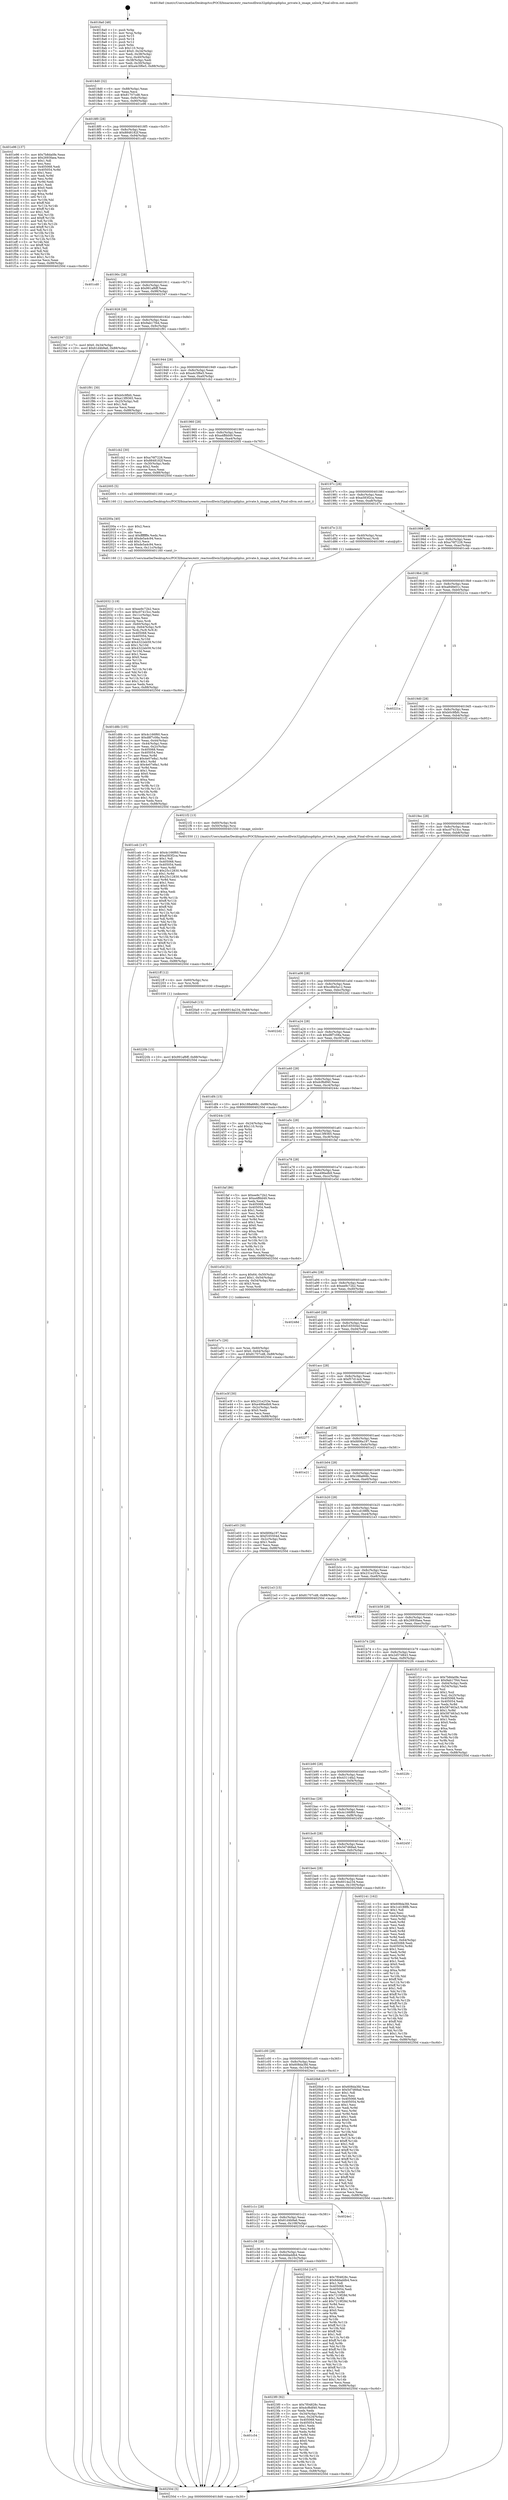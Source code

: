 digraph "0x4018a0" {
  label = "0x4018a0 (/mnt/c/Users/mathe/Desktop/tcc/POCII/binaries/extr_reactosdllwin32gdiplusgdiplus_private.h_image_unlock_Final-ollvm.out::main(0))"
  labelloc = "t"
  node[shape=record]

  Entry [label="",width=0.3,height=0.3,shape=circle,fillcolor=black,style=filled]
  "0x4018d0" [label="{
     0x4018d0 [32]\l
     | [instrs]\l
     &nbsp;&nbsp;0x4018d0 \<+6\>: mov -0x88(%rbp),%eax\l
     &nbsp;&nbsp;0x4018d6 \<+2\>: mov %eax,%ecx\l
     &nbsp;&nbsp;0x4018d8 \<+6\>: sub $0x81707cd8,%ecx\l
     &nbsp;&nbsp;0x4018de \<+6\>: mov %eax,-0x8c(%rbp)\l
     &nbsp;&nbsp;0x4018e4 \<+6\>: mov %ecx,-0x90(%rbp)\l
     &nbsp;&nbsp;0x4018ea \<+6\>: je 0000000000401e96 \<main+0x5f6\>\l
  }"]
  "0x401e96" [label="{
     0x401e96 [137]\l
     | [instrs]\l
     &nbsp;&nbsp;0x401e96 \<+5\>: mov $0x7b8da0fe,%eax\l
     &nbsp;&nbsp;0x401e9b \<+5\>: mov $0x2693faea,%ecx\l
     &nbsp;&nbsp;0x401ea0 \<+2\>: mov $0x1,%dl\l
     &nbsp;&nbsp;0x401ea2 \<+2\>: xor %esi,%esi\l
     &nbsp;&nbsp;0x401ea4 \<+7\>: mov 0x405068,%edi\l
     &nbsp;&nbsp;0x401eab \<+8\>: mov 0x405054,%r8d\l
     &nbsp;&nbsp;0x401eb3 \<+3\>: sub $0x1,%esi\l
     &nbsp;&nbsp;0x401eb6 \<+3\>: mov %edi,%r9d\l
     &nbsp;&nbsp;0x401eb9 \<+3\>: add %esi,%r9d\l
     &nbsp;&nbsp;0x401ebc \<+4\>: imul %r9d,%edi\l
     &nbsp;&nbsp;0x401ec0 \<+3\>: and $0x1,%edi\l
     &nbsp;&nbsp;0x401ec3 \<+3\>: cmp $0x0,%edi\l
     &nbsp;&nbsp;0x401ec6 \<+4\>: sete %r10b\l
     &nbsp;&nbsp;0x401eca \<+4\>: cmp $0xa,%r8d\l
     &nbsp;&nbsp;0x401ece \<+4\>: setl %r11b\l
     &nbsp;&nbsp;0x401ed2 \<+3\>: mov %r10b,%bl\l
     &nbsp;&nbsp;0x401ed5 \<+3\>: xor $0xff,%bl\l
     &nbsp;&nbsp;0x401ed8 \<+3\>: mov %r11b,%r14b\l
     &nbsp;&nbsp;0x401edb \<+4\>: xor $0xff,%r14b\l
     &nbsp;&nbsp;0x401edf \<+3\>: xor $0x1,%dl\l
     &nbsp;&nbsp;0x401ee2 \<+3\>: mov %bl,%r15b\l
     &nbsp;&nbsp;0x401ee5 \<+4\>: and $0xff,%r15b\l
     &nbsp;&nbsp;0x401ee9 \<+3\>: and %dl,%r10b\l
     &nbsp;&nbsp;0x401eec \<+3\>: mov %r14b,%r12b\l
     &nbsp;&nbsp;0x401eef \<+4\>: and $0xff,%r12b\l
     &nbsp;&nbsp;0x401ef3 \<+3\>: and %dl,%r11b\l
     &nbsp;&nbsp;0x401ef6 \<+3\>: or %r10b,%r15b\l
     &nbsp;&nbsp;0x401ef9 \<+3\>: or %r11b,%r12b\l
     &nbsp;&nbsp;0x401efc \<+3\>: xor %r12b,%r15b\l
     &nbsp;&nbsp;0x401eff \<+3\>: or %r14b,%bl\l
     &nbsp;&nbsp;0x401f02 \<+3\>: xor $0xff,%bl\l
     &nbsp;&nbsp;0x401f05 \<+3\>: or $0x1,%dl\l
     &nbsp;&nbsp;0x401f08 \<+2\>: and %dl,%bl\l
     &nbsp;&nbsp;0x401f0a \<+3\>: or %bl,%r15b\l
     &nbsp;&nbsp;0x401f0d \<+4\>: test $0x1,%r15b\l
     &nbsp;&nbsp;0x401f11 \<+3\>: cmovne %ecx,%eax\l
     &nbsp;&nbsp;0x401f14 \<+6\>: mov %eax,-0x88(%rbp)\l
     &nbsp;&nbsp;0x401f1a \<+5\>: jmp 000000000040250d \<main+0xc6d\>\l
  }"]
  "0x4018f0" [label="{
     0x4018f0 [28]\l
     | [instrs]\l
     &nbsp;&nbsp;0x4018f0 \<+5\>: jmp 00000000004018f5 \<main+0x55\>\l
     &nbsp;&nbsp;0x4018f5 \<+6\>: mov -0x8c(%rbp),%eax\l
     &nbsp;&nbsp;0x4018fb \<+5\>: sub $0x8848182f,%eax\l
     &nbsp;&nbsp;0x401900 \<+6\>: mov %eax,-0x94(%rbp)\l
     &nbsp;&nbsp;0x401906 \<+6\>: je 0000000000401cd0 \<main+0x430\>\l
  }"]
  Exit [label="",width=0.3,height=0.3,shape=circle,fillcolor=black,style=filled,peripheries=2]
  "0x401cd0" [label="{
     0x401cd0\l
  }", style=dashed]
  "0x40190c" [label="{
     0x40190c [28]\l
     | [instrs]\l
     &nbsp;&nbsp;0x40190c \<+5\>: jmp 0000000000401911 \<main+0x71\>\l
     &nbsp;&nbsp;0x401911 \<+6\>: mov -0x8c(%rbp),%eax\l
     &nbsp;&nbsp;0x401917 \<+5\>: sub $0x991af6ff,%eax\l
     &nbsp;&nbsp;0x40191c \<+6\>: mov %eax,-0x98(%rbp)\l
     &nbsp;&nbsp;0x401922 \<+6\>: je 0000000000402347 \<main+0xaa7\>\l
  }"]
  "0x401c54" [label="{
     0x401c54\l
  }", style=dashed]
  "0x402347" [label="{
     0x402347 [22]\l
     | [instrs]\l
     &nbsp;&nbsp;0x402347 \<+7\>: movl $0x0,-0x34(%rbp)\l
     &nbsp;&nbsp;0x40234e \<+10\>: movl $0x61d4b9a6,-0x88(%rbp)\l
     &nbsp;&nbsp;0x402358 \<+5\>: jmp 000000000040250d \<main+0xc6d\>\l
  }"]
  "0x401928" [label="{
     0x401928 [28]\l
     | [instrs]\l
     &nbsp;&nbsp;0x401928 \<+5\>: jmp 000000000040192d \<main+0x8d\>\l
     &nbsp;&nbsp;0x40192d \<+6\>: mov -0x8c(%rbp),%eax\l
     &nbsp;&nbsp;0x401933 \<+5\>: sub $0x9ab17f44,%eax\l
     &nbsp;&nbsp;0x401938 \<+6\>: mov %eax,-0x9c(%rbp)\l
     &nbsp;&nbsp;0x40193e \<+6\>: je 0000000000401f91 \<main+0x6f1\>\l
  }"]
  "0x4023f0" [label="{
     0x4023f0 [92]\l
     | [instrs]\l
     &nbsp;&nbsp;0x4023f0 \<+5\>: mov $0x7f04828c,%eax\l
     &nbsp;&nbsp;0x4023f5 \<+5\>: mov $0xdcf6df40,%ecx\l
     &nbsp;&nbsp;0x4023fa \<+2\>: xor %edx,%edx\l
     &nbsp;&nbsp;0x4023fc \<+3\>: mov -0x34(%rbp),%esi\l
     &nbsp;&nbsp;0x4023ff \<+3\>: mov %esi,-0x24(%rbp)\l
     &nbsp;&nbsp;0x402402 \<+7\>: mov 0x405068,%esi\l
     &nbsp;&nbsp;0x402409 \<+7\>: mov 0x405054,%edi\l
     &nbsp;&nbsp;0x402410 \<+3\>: sub $0x1,%edx\l
     &nbsp;&nbsp;0x402413 \<+3\>: mov %esi,%r8d\l
     &nbsp;&nbsp;0x402416 \<+3\>: add %edx,%r8d\l
     &nbsp;&nbsp;0x402419 \<+4\>: imul %r8d,%esi\l
     &nbsp;&nbsp;0x40241d \<+3\>: and $0x1,%esi\l
     &nbsp;&nbsp;0x402420 \<+3\>: cmp $0x0,%esi\l
     &nbsp;&nbsp;0x402423 \<+4\>: sete %r9b\l
     &nbsp;&nbsp;0x402427 \<+3\>: cmp $0xa,%edi\l
     &nbsp;&nbsp;0x40242a \<+4\>: setl %r10b\l
     &nbsp;&nbsp;0x40242e \<+3\>: mov %r9b,%r11b\l
     &nbsp;&nbsp;0x402431 \<+3\>: and %r10b,%r11b\l
     &nbsp;&nbsp;0x402434 \<+3\>: xor %r10b,%r9b\l
     &nbsp;&nbsp;0x402437 \<+3\>: or %r9b,%r11b\l
     &nbsp;&nbsp;0x40243a \<+4\>: test $0x1,%r11b\l
     &nbsp;&nbsp;0x40243e \<+3\>: cmovne %ecx,%eax\l
     &nbsp;&nbsp;0x402441 \<+6\>: mov %eax,-0x88(%rbp)\l
     &nbsp;&nbsp;0x402447 \<+5\>: jmp 000000000040250d \<main+0xc6d\>\l
  }"]
  "0x401f91" [label="{
     0x401f91 [30]\l
     | [instrs]\l
     &nbsp;&nbsp;0x401f91 \<+5\>: mov $0xb0c9fbfc,%eax\l
     &nbsp;&nbsp;0x401f96 \<+5\>: mov $0xe13f9365,%ecx\l
     &nbsp;&nbsp;0x401f9b \<+3\>: mov -0x25(%rbp),%dl\l
     &nbsp;&nbsp;0x401f9e \<+3\>: test $0x1,%dl\l
     &nbsp;&nbsp;0x401fa1 \<+3\>: cmovne %ecx,%eax\l
     &nbsp;&nbsp;0x401fa4 \<+6\>: mov %eax,-0x88(%rbp)\l
     &nbsp;&nbsp;0x401faa \<+5\>: jmp 000000000040250d \<main+0xc6d\>\l
  }"]
  "0x401944" [label="{
     0x401944 [28]\l
     | [instrs]\l
     &nbsp;&nbsp;0x401944 \<+5\>: jmp 0000000000401949 \<main+0xa9\>\l
     &nbsp;&nbsp;0x401949 \<+6\>: mov -0x8c(%rbp),%eax\l
     &nbsp;&nbsp;0x40194f \<+5\>: sub $0xa4c5f6e5,%eax\l
     &nbsp;&nbsp;0x401954 \<+6\>: mov %eax,-0xa0(%rbp)\l
     &nbsp;&nbsp;0x40195a \<+6\>: je 0000000000401cb2 \<main+0x412\>\l
  }"]
  "0x401c38" [label="{
     0x401c38 [28]\l
     | [instrs]\l
     &nbsp;&nbsp;0x401c38 \<+5\>: jmp 0000000000401c3d \<main+0x39d\>\l
     &nbsp;&nbsp;0x401c3d \<+6\>: mov -0x8c(%rbp),%eax\l
     &nbsp;&nbsp;0x401c43 \<+5\>: sub $0x6ddaddb4,%eax\l
     &nbsp;&nbsp;0x401c48 \<+6\>: mov %eax,-0x10c(%rbp)\l
     &nbsp;&nbsp;0x401c4e \<+6\>: je 00000000004023f0 \<main+0xb50\>\l
  }"]
  "0x401cb2" [label="{
     0x401cb2 [30]\l
     | [instrs]\l
     &nbsp;&nbsp;0x401cb2 \<+5\>: mov $0xa76f7228,%eax\l
     &nbsp;&nbsp;0x401cb7 \<+5\>: mov $0x8848182f,%ecx\l
     &nbsp;&nbsp;0x401cbc \<+3\>: mov -0x30(%rbp),%edx\l
     &nbsp;&nbsp;0x401cbf \<+3\>: cmp $0x2,%edx\l
     &nbsp;&nbsp;0x401cc2 \<+3\>: cmovne %ecx,%eax\l
     &nbsp;&nbsp;0x401cc5 \<+6\>: mov %eax,-0x88(%rbp)\l
     &nbsp;&nbsp;0x401ccb \<+5\>: jmp 000000000040250d \<main+0xc6d\>\l
  }"]
  "0x401960" [label="{
     0x401960 [28]\l
     | [instrs]\l
     &nbsp;&nbsp;0x401960 \<+5\>: jmp 0000000000401965 \<main+0xc5\>\l
     &nbsp;&nbsp;0x401965 \<+6\>: mov -0x8c(%rbp),%eax\l
     &nbsp;&nbsp;0x40196b \<+5\>: sub $0xa4ffdd49,%eax\l
     &nbsp;&nbsp;0x401970 \<+6\>: mov %eax,-0xa4(%rbp)\l
     &nbsp;&nbsp;0x401976 \<+6\>: je 0000000000402005 \<main+0x765\>\l
  }"]
  "0x40250d" [label="{
     0x40250d [5]\l
     | [instrs]\l
     &nbsp;&nbsp;0x40250d \<+5\>: jmp 00000000004018d0 \<main+0x30\>\l
  }"]
  "0x4018a0" [label="{
     0x4018a0 [48]\l
     | [instrs]\l
     &nbsp;&nbsp;0x4018a0 \<+1\>: push %rbp\l
     &nbsp;&nbsp;0x4018a1 \<+3\>: mov %rsp,%rbp\l
     &nbsp;&nbsp;0x4018a4 \<+2\>: push %r15\l
     &nbsp;&nbsp;0x4018a6 \<+2\>: push %r14\l
     &nbsp;&nbsp;0x4018a8 \<+2\>: push %r12\l
     &nbsp;&nbsp;0x4018aa \<+1\>: push %rbx\l
     &nbsp;&nbsp;0x4018ab \<+7\>: sub $0x110,%rsp\l
     &nbsp;&nbsp;0x4018b2 \<+7\>: movl $0x0,-0x34(%rbp)\l
     &nbsp;&nbsp;0x4018b9 \<+3\>: mov %edi,-0x38(%rbp)\l
     &nbsp;&nbsp;0x4018bc \<+4\>: mov %rsi,-0x40(%rbp)\l
     &nbsp;&nbsp;0x4018c0 \<+3\>: mov -0x38(%rbp),%edi\l
     &nbsp;&nbsp;0x4018c3 \<+3\>: mov %edi,-0x30(%rbp)\l
     &nbsp;&nbsp;0x4018c6 \<+10\>: movl $0xa4c5f6e5,-0x88(%rbp)\l
  }"]
  "0x40235d" [label="{
     0x40235d [147]\l
     | [instrs]\l
     &nbsp;&nbsp;0x40235d \<+5\>: mov $0x7f04828c,%eax\l
     &nbsp;&nbsp;0x402362 \<+5\>: mov $0x6ddaddb4,%ecx\l
     &nbsp;&nbsp;0x402367 \<+2\>: mov $0x1,%dl\l
     &nbsp;&nbsp;0x402369 \<+7\>: mov 0x405068,%esi\l
     &nbsp;&nbsp;0x402370 \<+7\>: mov 0x405054,%edi\l
     &nbsp;&nbsp;0x402377 \<+3\>: mov %esi,%r8d\l
     &nbsp;&nbsp;0x40237a \<+7\>: sub $0x7219f28d,%r8d\l
     &nbsp;&nbsp;0x402381 \<+4\>: sub $0x1,%r8d\l
     &nbsp;&nbsp;0x402385 \<+7\>: add $0x7219f28d,%r8d\l
     &nbsp;&nbsp;0x40238c \<+4\>: imul %r8d,%esi\l
     &nbsp;&nbsp;0x402390 \<+3\>: and $0x1,%esi\l
     &nbsp;&nbsp;0x402393 \<+3\>: cmp $0x0,%esi\l
     &nbsp;&nbsp;0x402396 \<+4\>: sete %r9b\l
     &nbsp;&nbsp;0x40239a \<+3\>: cmp $0xa,%edi\l
     &nbsp;&nbsp;0x40239d \<+4\>: setl %r10b\l
     &nbsp;&nbsp;0x4023a1 \<+3\>: mov %r9b,%r11b\l
     &nbsp;&nbsp;0x4023a4 \<+4\>: xor $0xff,%r11b\l
     &nbsp;&nbsp;0x4023a8 \<+3\>: mov %r10b,%bl\l
     &nbsp;&nbsp;0x4023ab \<+3\>: xor $0xff,%bl\l
     &nbsp;&nbsp;0x4023ae \<+3\>: xor $0x1,%dl\l
     &nbsp;&nbsp;0x4023b1 \<+3\>: mov %r11b,%r14b\l
     &nbsp;&nbsp;0x4023b4 \<+4\>: and $0xff,%r14b\l
     &nbsp;&nbsp;0x4023b8 \<+3\>: and %dl,%r9b\l
     &nbsp;&nbsp;0x4023bb \<+3\>: mov %bl,%r15b\l
     &nbsp;&nbsp;0x4023be \<+4\>: and $0xff,%r15b\l
     &nbsp;&nbsp;0x4023c2 \<+3\>: and %dl,%r10b\l
     &nbsp;&nbsp;0x4023c5 \<+3\>: or %r9b,%r14b\l
     &nbsp;&nbsp;0x4023c8 \<+3\>: or %r10b,%r15b\l
     &nbsp;&nbsp;0x4023cb \<+3\>: xor %r15b,%r14b\l
     &nbsp;&nbsp;0x4023ce \<+3\>: or %bl,%r11b\l
     &nbsp;&nbsp;0x4023d1 \<+4\>: xor $0xff,%r11b\l
     &nbsp;&nbsp;0x4023d5 \<+3\>: or $0x1,%dl\l
     &nbsp;&nbsp;0x4023d8 \<+3\>: and %dl,%r11b\l
     &nbsp;&nbsp;0x4023db \<+3\>: or %r11b,%r14b\l
     &nbsp;&nbsp;0x4023de \<+4\>: test $0x1,%r14b\l
     &nbsp;&nbsp;0x4023e2 \<+3\>: cmovne %ecx,%eax\l
     &nbsp;&nbsp;0x4023e5 \<+6\>: mov %eax,-0x88(%rbp)\l
     &nbsp;&nbsp;0x4023eb \<+5\>: jmp 000000000040250d \<main+0xc6d\>\l
  }"]
  "0x402005" [label="{
     0x402005 [5]\l
     | [instrs]\l
     &nbsp;&nbsp;0x402005 \<+5\>: call 0000000000401160 \<next_i\>\l
     | [calls]\l
     &nbsp;&nbsp;0x401160 \{1\} (/mnt/c/Users/mathe/Desktop/tcc/POCII/binaries/extr_reactosdllwin32gdiplusgdiplus_private.h_image_unlock_Final-ollvm.out::next_i)\l
  }"]
  "0x40197c" [label="{
     0x40197c [28]\l
     | [instrs]\l
     &nbsp;&nbsp;0x40197c \<+5\>: jmp 0000000000401981 \<main+0xe1\>\l
     &nbsp;&nbsp;0x401981 \<+6\>: mov -0x8c(%rbp),%eax\l
     &nbsp;&nbsp;0x401987 \<+5\>: sub $0xa583f2ca,%eax\l
     &nbsp;&nbsp;0x40198c \<+6\>: mov %eax,-0xa8(%rbp)\l
     &nbsp;&nbsp;0x401992 \<+6\>: je 0000000000401d7e \<main+0x4de\>\l
  }"]
  "0x401c1c" [label="{
     0x401c1c [28]\l
     | [instrs]\l
     &nbsp;&nbsp;0x401c1c \<+5\>: jmp 0000000000401c21 \<main+0x381\>\l
     &nbsp;&nbsp;0x401c21 \<+6\>: mov -0x8c(%rbp),%eax\l
     &nbsp;&nbsp;0x401c27 \<+5\>: sub $0x61d4b9a6,%eax\l
     &nbsp;&nbsp;0x401c2c \<+6\>: mov %eax,-0x108(%rbp)\l
     &nbsp;&nbsp;0x401c32 \<+6\>: je 000000000040235d \<main+0xabd\>\l
  }"]
  "0x401d7e" [label="{
     0x401d7e [13]\l
     | [instrs]\l
     &nbsp;&nbsp;0x401d7e \<+4\>: mov -0x40(%rbp),%rax\l
     &nbsp;&nbsp;0x401d82 \<+4\>: mov 0x8(%rax),%rdi\l
     &nbsp;&nbsp;0x401d86 \<+5\>: call 0000000000401060 \<atoi@plt\>\l
     | [calls]\l
     &nbsp;&nbsp;0x401060 \{1\} (unknown)\l
  }"]
  "0x401998" [label="{
     0x401998 [28]\l
     | [instrs]\l
     &nbsp;&nbsp;0x401998 \<+5\>: jmp 000000000040199d \<main+0xfd\>\l
     &nbsp;&nbsp;0x40199d \<+6\>: mov -0x8c(%rbp),%eax\l
     &nbsp;&nbsp;0x4019a3 \<+5\>: sub $0xa76f7228,%eax\l
     &nbsp;&nbsp;0x4019a8 \<+6\>: mov %eax,-0xac(%rbp)\l
     &nbsp;&nbsp;0x4019ae \<+6\>: je 0000000000401ceb \<main+0x44b\>\l
  }"]
  "0x4024e1" [label="{
     0x4024e1\l
  }", style=dashed]
  "0x401ceb" [label="{
     0x401ceb [147]\l
     | [instrs]\l
     &nbsp;&nbsp;0x401ceb \<+5\>: mov $0x4c166f60,%eax\l
     &nbsp;&nbsp;0x401cf0 \<+5\>: mov $0xa583f2ca,%ecx\l
     &nbsp;&nbsp;0x401cf5 \<+2\>: mov $0x1,%dl\l
     &nbsp;&nbsp;0x401cf7 \<+7\>: mov 0x405068,%esi\l
     &nbsp;&nbsp;0x401cfe \<+7\>: mov 0x405054,%edi\l
     &nbsp;&nbsp;0x401d05 \<+3\>: mov %esi,%r8d\l
     &nbsp;&nbsp;0x401d08 \<+7\>: sub $0x25c12830,%r8d\l
     &nbsp;&nbsp;0x401d0f \<+4\>: sub $0x1,%r8d\l
     &nbsp;&nbsp;0x401d13 \<+7\>: add $0x25c12830,%r8d\l
     &nbsp;&nbsp;0x401d1a \<+4\>: imul %r8d,%esi\l
     &nbsp;&nbsp;0x401d1e \<+3\>: and $0x1,%esi\l
     &nbsp;&nbsp;0x401d21 \<+3\>: cmp $0x0,%esi\l
     &nbsp;&nbsp;0x401d24 \<+4\>: sete %r9b\l
     &nbsp;&nbsp;0x401d28 \<+3\>: cmp $0xa,%edi\l
     &nbsp;&nbsp;0x401d2b \<+4\>: setl %r10b\l
     &nbsp;&nbsp;0x401d2f \<+3\>: mov %r9b,%r11b\l
     &nbsp;&nbsp;0x401d32 \<+4\>: xor $0xff,%r11b\l
     &nbsp;&nbsp;0x401d36 \<+3\>: mov %r10b,%bl\l
     &nbsp;&nbsp;0x401d39 \<+3\>: xor $0xff,%bl\l
     &nbsp;&nbsp;0x401d3c \<+3\>: xor $0x1,%dl\l
     &nbsp;&nbsp;0x401d3f \<+3\>: mov %r11b,%r14b\l
     &nbsp;&nbsp;0x401d42 \<+4\>: and $0xff,%r14b\l
     &nbsp;&nbsp;0x401d46 \<+3\>: and %dl,%r9b\l
     &nbsp;&nbsp;0x401d49 \<+3\>: mov %bl,%r15b\l
     &nbsp;&nbsp;0x401d4c \<+4\>: and $0xff,%r15b\l
     &nbsp;&nbsp;0x401d50 \<+3\>: and %dl,%r10b\l
     &nbsp;&nbsp;0x401d53 \<+3\>: or %r9b,%r14b\l
     &nbsp;&nbsp;0x401d56 \<+3\>: or %r10b,%r15b\l
     &nbsp;&nbsp;0x401d59 \<+3\>: xor %r15b,%r14b\l
     &nbsp;&nbsp;0x401d5c \<+3\>: or %bl,%r11b\l
     &nbsp;&nbsp;0x401d5f \<+4\>: xor $0xff,%r11b\l
     &nbsp;&nbsp;0x401d63 \<+3\>: or $0x1,%dl\l
     &nbsp;&nbsp;0x401d66 \<+3\>: and %dl,%r11b\l
     &nbsp;&nbsp;0x401d69 \<+3\>: or %r11b,%r14b\l
     &nbsp;&nbsp;0x401d6c \<+4\>: test $0x1,%r14b\l
     &nbsp;&nbsp;0x401d70 \<+3\>: cmovne %ecx,%eax\l
     &nbsp;&nbsp;0x401d73 \<+6\>: mov %eax,-0x88(%rbp)\l
     &nbsp;&nbsp;0x401d79 \<+5\>: jmp 000000000040250d \<main+0xc6d\>\l
  }"]
  "0x4019b4" [label="{
     0x4019b4 [28]\l
     | [instrs]\l
     &nbsp;&nbsp;0x4019b4 \<+5\>: jmp 00000000004019b9 \<main+0x119\>\l
     &nbsp;&nbsp;0x4019b9 \<+6\>: mov -0x8c(%rbp),%eax\l
     &nbsp;&nbsp;0x4019bf \<+5\>: sub $0xa848e01c,%eax\l
     &nbsp;&nbsp;0x4019c4 \<+6\>: mov %eax,-0xb0(%rbp)\l
     &nbsp;&nbsp;0x4019ca \<+6\>: je 000000000040221a \<main+0x97a\>\l
  }"]
  "0x401d8b" [label="{
     0x401d8b [105]\l
     | [instrs]\l
     &nbsp;&nbsp;0x401d8b \<+5\>: mov $0x4c166f60,%ecx\l
     &nbsp;&nbsp;0x401d90 \<+5\>: mov $0xd8f7c08a,%edx\l
     &nbsp;&nbsp;0x401d95 \<+3\>: mov %eax,-0x44(%rbp)\l
     &nbsp;&nbsp;0x401d98 \<+3\>: mov -0x44(%rbp),%eax\l
     &nbsp;&nbsp;0x401d9b \<+3\>: mov %eax,-0x2c(%rbp)\l
     &nbsp;&nbsp;0x401d9e \<+7\>: mov 0x405068,%eax\l
     &nbsp;&nbsp;0x401da5 \<+7\>: mov 0x405054,%esi\l
     &nbsp;&nbsp;0x401dac \<+3\>: mov %eax,%r8d\l
     &nbsp;&nbsp;0x401daf \<+7\>: add $0x4e07e8a1,%r8d\l
     &nbsp;&nbsp;0x401db6 \<+4\>: sub $0x1,%r8d\l
     &nbsp;&nbsp;0x401dba \<+7\>: sub $0x4e07e8a1,%r8d\l
     &nbsp;&nbsp;0x401dc1 \<+4\>: imul %r8d,%eax\l
     &nbsp;&nbsp;0x401dc5 \<+3\>: and $0x1,%eax\l
     &nbsp;&nbsp;0x401dc8 \<+3\>: cmp $0x0,%eax\l
     &nbsp;&nbsp;0x401dcb \<+4\>: sete %r9b\l
     &nbsp;&nbsp;0x401dcf \<+3\>: cmp $0xa,%esi\l
     &nbsp;&nbsp;0x401dd2 \<+4\>: setl %r10b\l
     &nbsp;&nbsp;0x401dd6 \<+3\>: mov %r9b,%r11b\l
     &nbsp;&nbsp;0x401dd9 \<+3\>: and %r10b,%r11b\l
     &nbsp;&nbsp;0x401ddc \<+3\>: xor %r10b,%r9b\l
     &nbsp;&nbsp;0x401ddf \<+3\>: or %r9b,%r11b\l
     &nbsp;&nbsp;0x401de2 \<+4\>: test $0x1,%r11b\l
     &nbsp;&nbsp;0x401de6 \<+3\>: cmovne %edx,%ecx\l
     &nbsp;&nbsp;0x401de9 \<+6\>: mov %ecx,-0x88(%rbp)\l
     &nbsp;&nbsp;0x401def \<+5\>: jmp 000000000040250d \<main+0xc6d\>\l
  }"]
  "0x40220b" [label="{
     0x40220b [15]\l
     | [instrs]\l
     &nbsp;&nbsp;0x40220b \<+10\>: movl $0x991af6ff,-0x88(%rbp)\l
     &nbsp;&nbsp;0x402215 \<+5\>: jmp 000000000040250d \<main+0xc6d\>\l
  }"]
  "0x40221a" [label="{
     0x40221a\l
  }", style=dashed]
  "0x4019d0" [label="{
     0x4019d0 [28]\l
     | [instrs]\l
     &nbsp;&nbsp;0x4019d0 \<+5\>: jmp 00000000004019d5 \<main+0x135\>\l
     &nbsp;&nbsp;0x4019d5 \<+6\>: mov -0x8c(%rbp),%eax\l
     &nbsp;&nbsp;0x4019db \<+5\>: sub $0xb0c9fbfc,%eax\l
     &nbsp;&nbsp;0x4019e0 \<+6\>: mov %eax,-0xb4(%rbp)\l
     &nbsp;&nbsp;0x4019e6 \<+6\>: je 00000000004021f2 \<main+0x952\>\l
  }"]
  "0x4021ff" [label="{
     0x4021ff [12]\l
     | [instrs]\l
     &nbsp;&nbsp;0x4021ff \<+4\>: mov -0x60(%rbp),%rsi\l
     &nbsp;&nbsp;0x402203 \<+3\>: mov %rsi,%rdi\l
     &nbsp;&nbsp;0x402206 \<+5\>: call 0000000000401030 \<free@plt\>\l
     | [calls]\l
     &nbsp;&nbsp;0x401030 \{1\} (unknown)\l
  }"]
  "0x4021f2" [label="{
     0x4021f2 [13]\l
     | [instrs]\l
     &nbsp;&nbsp;0x4021f2 \<+4\>: mov -0x60(%rbp),%rdi\l
     &nbsp;&nbsp;0x4021f6 \<+4\>: mov -0x50(%rbp),%rsi\l
     &nbsp;&nbsp;0x4021fa \<+5\>: call 0000000000401550 \<image_unlock\>\l
     | [calls]\l
     &nbsp;&nbsp;0x401550 \{1\} (/mnt/c/Users/mathe/Desktop/tcc/POCII/binaries/extr_reactosdllwin32gdiplusgdiplus_private.h_image_unlock_Final-ollvm.out::image_unlock)\l
  }"]
  "0x4019ec" [label="{
     0x4019ec [28]\l
     | [instrs]\l
     &nbsp;&nbsp;0x4019ec \<+5\>: jmp 00000000004019f1 \<main+0x151\>\l
     &nbsp;&nbsp;0x4019f1 \<+6\>: mov -0x8c(%rbp),%eax\l
     &nbsp;&nbsp;0x4019f7 \<+5\>: sub $0xc07415cc,%eax\l
     &nbsp;&nbsp;0x4019fc \<+6\>: mov %eax,-0xb8(%rbp)\l
     &nbsp;&nbsp;0x401a02 \<+6\>: je 00000000004020a9 \<main+0x809\>\l
  }"]
  "0x401c00" [label="{
     0x401c00 [28]\l
     | [instrs]\l
     &nbsp;&nbsp;0x401c00 \<+5\>: jmp 0000000000401c05 \<main+0x365\>\l
     &nbsp;&nbsp;0x401c05 \<+6\>: mov -0x8c(%rbp),%eax\l
     &nbsp;&nbsp;0x401c0b \<+5\>: sub $0x608da3fd,%eax\l
     &nbsp;&nbsp;0x401c10 \<+6\>: mov %eax,-0x104(%rbp)\l
     &nbsp;&nbsp;0x401c16 \<+6\>: je 00000000004024e1 \<main+0xc41\>\l
  }"]
  "0x4020a9" [label="{
     0x4020a9 [15]\l
     | [instrs]\l
     &nbsp;&nbsp;0x4020a9 \<+10\>: movl $0x6014a234,-0x88(%rbp)\l
     &nbsp;&nbsp;0x4020b3 \<+5\>: jmp 000000000040250d \<main+0xc6d\>\l
  }"]
  "0x401a08" [label="{
     0x401a08 [28]\l
     | [instrs]\l
     &nbsp;&nbsp;0x401a08 \<+5\>: jmp 0000000000401a0d \<main+0x16d\>\l
     &nbsp;&nbsp;0x401a0d \<+6\>: mov -0x8c(%rbp),%eax\l
     &nbsp;&nbsp;0x401a13 \<+5\>: sub $0xcd6e5a12,%eax\l
     &nbsp;&nbsp;0x401a18 \<+6\>: mov %eax,-0xbc(%rbp)\l
     &nbsp;&nbsp;0x401a1e \<+6\>: je 00000000004022d2 \<main+0xa32\>\l
  }"]
  "0x4020b8" [label="{
     0x4020b8 [137]\l
     | [instrs]\l
     &nbsp;&nbsp;0x4020b8 \<+5\>: mov $0x608da3fd,%eax\l
     &nbsp;&nbsp;0x4020bd \<+5\>: mov $0x5d7d68ad,%ecx\l
     &nbsp;&nbsp;0x4020c2 \<+2\>: mov $0x1,%dl\l
     &nbsp;&nbsp;0x4020c4 \<+2\>: xor %esi,%esi\l
     &nbsp;&nbsp;0x4020c6 \<+7\>: mov 0x405068,%edi\l
     &nbsp;&nbsp;0x4020cd \<+8\>: mov 0x405054,%r8d\l
     &nbsp;&nbsp;0x4020d5 \<+3\>: sub $0x1,%esi\l
     &nbsp;&nbsp;0x4020d8 \<+3\>: mov %edi,%r9d\l
     &nbsp;&nbsp;0x4020db \<+3\>: add %esi,%r9d\l
     &nbsp;&nbsp;0x4020de \<+4\>: imul %r9d,%edi\l
     &nbsp;&nbsp;0x4020e2 \<+3\>: and $0x1,%edi\l
     &nbsp;&nbsp;0x4020e5 \<+3\>: cmp $0x0,%edi\l
     &nbsp;&nbsp;0x4020e8 \<+4\>: sete %r10b\l
     &nbsp;&nbsp;0x4020ec \<+4\>: cmp $0xa,%r8d\l
     &nbsp;&nbsp;0x4020f0 \<+4\>: setl %r11b\l
     &nbsp;&nbsp;0x4020f4 \<+3\>: mov %r10b,%bl\l
     &nbsp;&nbsp;0x4020f7 \<+3\>: xor $0xff,%bl\l
     &nbsp;&nbsp;0x4020fa \<+3\>: mov %r11b,%r14b\l
     &nbsp;&nbsp;0x4020fd \<+4\>: xor $0xff,%r14b\l
     &nbsp;&nbsp;0x402101 \<+3\>: xor $0x1,%dl\l
     &nbsp;&nbsp;0x402104 \<+3\>: mov %bl,%r15b\l
     &nbsp;&nbsp;0x402107 \<+4\>: and $0xff,%r15b\l
     &nbsp;&nbsp;0x40210b \<+3\>: and %dl,%r10b\l
     &nbsp;&nbsp;0x40210e \<+3\>: mov %r14b,%r12b\l
     &nbsp;&nbsp;0x402111 \<+4\>: and $0xff,%r12b\l
     &nbsp;&nbsp;0x402115 \<+3\>: and %dl,%r11b\l
     &nbsp;&nbsp;0x402118 \<+3\>: or %r10b,%r15b\l
     &nbsp;&nbsp;0x40211b \<+3\>: or %r11b,%r12b\l
     &nbsp;&nbsp;0x40211e \<+3\>: xor %r12b,%r15b\l
     &nbsp;&nbsp;0x402121 \<+3\>: or %r14b,%bl\l
     &nbsp;&nbsp;0x402124 \<+3\>: xor $0xff,%bl\l
     &nbsp;&nbsp;0x402127 \<+3\>: or $0x1,%dl\l
     &nbsp;&nbsp;0x40212a \<+2\>: and %dl,%bl\l
     &nbsp;&nbsp;0x40212c \<+3\>: or %bl,%r15b\l
     &nbsp;&nbsp;0x40212f \<+4\>: test $0x1,%r15b\l
     &nbsp;&nbsp;0x402133 \<+3\>: cmovne %ecx,%eax\l
     &nbsp;&nbsp;0x402136 \<+6\>: mov %eax,-0x88(%rbp)\l
     &nbsp;&nbsp;0x40213c \<+5\>: jmp 000000000040250d \<main+0xc6d\>\l
  }"]
  "0x4022d2" [label="{
     0x4022d2\l
  }", style=dashed]
  "0x401a24" [label="{
     0x401a24 [28]\l
     | [instrs]\l
     &nbsp;&nbsp;0x401a24 \<+5\>: jmp 0000000000401a29 \<main+0x189\>\l
     &nbsp;&nbsp;0x401a29 \<+6\>: mov -0x8c(%rbp),%eax\l
     &nbsp;&nbsp;0x401a2f \<+5\>: sub $0xd8f7c08a,%eax\l
     &nbsp;&nbsp;0x401a34 \<+6\>: mov %eax,-0xc0(%rbp)\l
     &nbsp;&nbsp;0x401a3a \<+6\>: je 0000000000401df4 \<main+0x554\>\l
  }"]
  "0x401be4" [label="{
     0x401be4 [28]\l
     | [instrs]\l
     &nbsp;&nbsp;0x401be4 \<+5\>: jmp 0000000000401be9 \<main+0x349\>\l
     &nbsp;&nbsp;0x401be9 \<+6\>: mov -0x8c(%rbp),%eax\l
     &nbsp;&nbsp;0x401bef \<+5\>: sub $0x6014a234,%eax\l
     &nbsp;&nbsp;0x401bf4 \<+6\>: mov %eax,-0x100(%rbp)\l
     &nbsp;&nbsp;0x401bfa \<+6\>: je 00000000004020b8 \<main+0x818\>\l
  }"]
  "0x401df4" [label="{
     0x401df4 [15]\l
     | [instrs]\l
     &nbsp;&nbsp;0x401df4 \<+10\>: movl $0x188a668c,-0x88(%rbp)\l
     &nbsp;&nbsp;0x401dfe \<+5\>: jmp 000000000040250d \<main+0xc6d\>\l
  }"]
  "0x401a40" [label="{
     0x401a40 [28]\l
     | [instrs]\l
     &nbsp;&nbsp;0x401a40 \<+5\>: jmp 0000000000401a45 \<main+0x1a5\>\l
     &nbsp;&nbsp;0x401a45 \<+6\>: mov -0x8c(%rbp),%eax\l
     &nbsp;&nbsp;0x401a4b \<+5\>: sub $0xdcf6df40,%eax\l
     &nbsp;&nbsp;0x401a50 \<+6\>: mov %eax,-0xc4(%rbp)\l
     &nbsp;&nbsp;0x401a56 \<+6\>: je 000000000040244c \<main+0xbac\>\l
  }"]
  "0x402141" [label="{
     0x402141 [162]\l
     | [instrs]\l
     &nbsp;&nbsp;0x402141 \<+5\>: mov $0x608da3fd,%eax\l
     &nbsp;&nbsp;0x402146 \<+5\>: mov $0x1cd188fb,%ecx\l
     &nbsp;&nbsp;0x40214b \<+2\>: mov $0x1,%dl\l
     &nbsp;&nbsp;0x40214d \<+2\>: xor %esi,%esi\l
     &nbsp;&nbsp;0x40214f \<+3\>: mov -0x64(%rbp),%edi\l
     &nbsp;&nbsp;0x402152 \<+3\>: mov %esi,%r8d\l
     &nbsp;&nbsp;0x402155 \<+3\>: sub %edi,%r8d\l
     &nbsp;&nbsp;0x402158 \<+2\>: mov %esi,%edi\l
     &nbsp;&nbsp;0x40215a \<+3\>: sub $0x1,%edi\l
     &nbsp;&nbsp;0x40215d \<+3\>: add %edi,%r8d\l
     &nbsp;&nbsp;0x402160 \<+2\>: mov %esi,%edi\l
     &nbsp;&nbsp;0x402162 \<+3\>: sub %r8d,%edi\l
     &nbsp;&nbsp;0x402165 \<+3\>: mov %edi,-0x64(%rbp)\l
     &nbsp;&nbsp;0x402168 \<+7\>: mov 0x405068,%edi\l
     &nbsp;&nbsp;0x40216f \<+8\>: mov 0x405054,%r8d\l
     &nbsp;&nbsp;0x402177 \<+3\>: sub $0x1,%esi\l
     &nbsp;&nbsp;0x40217a \<+3\>: mov %edi,%r9d\l
     &nbsp;&nbsp;0x40217d \<+3\>: add %esi,%r9d\l
     &nbsp;&nbsp;0x402180 \<+4\>: imul %r9d,%edi\l
     &nbsp;&nbsp;0x402184 \<+3\>: and $0x1,%edi\l
     &nbsp;&nbsp;0x402187 \<+3\>: cmp $0x0,%edi\l
     &nbsp;&nbsp;0x40218a \<+4\>: sete %r10b\l
     &nbsp;&nbsp;0x40218e \<+4\>: cmp $0xa,%r8d\l
     &nbsp;&nbsp;0x402192 \<+4\>: setl %r11b\l
     &nbsp;&nbsp;0x402196 \<+3\>: mov %r10b,%bl\l
     &nbsp;&nbsp;0x402199 \<+3\>: xor $0xff,%bl\l
     &nbsp;&nbsp;0x40219c \<+3\>: mov %r11b,%r14b\l
     &nbsp;&nbsp;0x40219f \<+4\>: xor $0xff,%r14b\l
     &nbsp;&nbsp;0x4021a3 \<+3\>: xor $0x1,%dl\l
     &nbsp;&nbsp;0x4021a6 \<+3\>: mov %bl,%r15b\l
     &nbsp;&nbsp;0x4021a9 \<+4\>: and $0xff,%r15b\l
     &nbsp;&nbsp;0x4021ad \<+3\>: and %dl,%r10b\l
     &nbsp;&nbsp;0x4021b0 \<+3\>: mov %r14b,%r12b\l
     &nbsp;&nbsp;0x4021b3 \<+4\>: and $0xff,%r12b\l
     &nbsp;&nbsp;0x4021b7 \<+3\>: and %dl,%r11b\l
     &nbsp;&nbsp;0x4021ba \<+3\>: or %r10b,%r15b\l
     &nbsp;&nbsp;0x4021bd \<+3\>: or %r11b,%r12b\l
     &nbsp;&nbsp;0x4021c0 \<+3\>: xor %r12b,%r15b\l
     &nbsp;&nbsp;0x4021c3 \<+3\>: or %r14b,%bl\l
     &nbsp;&nbsp;0x4021c6 \<+3\>: xor $0xff,%bl\l
     &nbsp;&nbsp;0x4021c9 \<+3\>: or $0x1,%dl\l
     &nbsp;&nbsp;0x4021cc \<+2\>: and %dl,%bl\l
     &nbsp;&nbsp;0x4021ce \<+3\>: or %bl,%r15b\l
     &nbsp;&nbsp;0x4021d1 \<+4\>: test $0x1,%r15b\l
     &nbsp;&nbsp;0x4021d5 \<+3\>: cmovne %ecx,%eax\l
     &nbsp;&nbsp;0x4021d8 \<+6\>: mov %eax,-0x88(%rbp)\l
     &nbsp;&nbsp;0x4021de \<+5\>: jmp 000000000040250d \<main+0xc6d\>\l
  }"]
  "0x40244c" [label="{
     0x40244c [19]\l
     | [instrs]\l
     &nbsp;&nbsp;0x40244c \<+3\>: mov -0x24(%rbp),%eax\l
     &nbsp;&nbsp;0x40244f \<+7\>: add $0x110,%rsp\l
     &nbsp;&nbsp;0x402456 \<+1\>: pop %rbx\l
     &nbsp;&nbsp;0x402457 \<+2\>: pop %r12\l
     &nbsp;&nbsp;0x402459 \<+2\>: pop %r14\l
     &nbsp;&nbsp;0x40245b \<+2\>: pop %r15\l
     &nbsp;&nbsp;0x40245d \<+1\>: pop %rbp\l
     &nbsp;&nbsp;0x40245e \<+1\>: ret\l
  }"]
  "0x401a5c" [label="{
     0x401a5c [28]\l
     | [instrs]\l
     &nbsp;&nbsp;0x401a5c \<+5\>: jmp 0000000000401a61 \<main+0x1c1\>\l
     &nbsp;&nbsp;0x401a61 \<+6\>: mov -0x8c(%rbp),%eax\l
     &nbsp;&nbsp;0x401a67 \<+5\>: sub $0xe13f9365,%eax\l
     &nbsp;&nbsp;0x401a6c \<+6\>: mov %eax,-0xc8(%rbp)\l
     &nbsp;&nbsp;0x401a72 \<+6\>: je 0000000000401faf \<main+0x70f\>\l
  }"]
  "0x401bc8" [label="{
     0x401bc8 [28]\l
     | [instrs]\l
     &nbsp;&nbsp;0x401bc8 \<+5\>: jmp 0000000000401bcd \<main+0x32d\>\l
     &nbsp;&nbsp;0x401bcd \<+6\>: mov -0x8c(%rbp),%eax\l
     &nbsp;&nbsp;0x401bd3 \<+5\>: sub $0x5d7d68ad,%eax\l
     &nbsp;&nbsp;0x401bd8 \<+6\>: mov %eax,-0xfc(%rbp)\l
     &nbsp;&nbsp;0x401bde \<+6\>: je 0000000000402141 \<main+0x8a1\>\l
  }"]
  "0x401faf" [label="{
     0x401faf [86]\l
     | [instrs]\l
     &nbsp;&nbsp;0x401faf \<+5\>: mov $0xee9c72b2,%eax\l
     &nbsp;&nbsp;0x401fb4 \<+5\>: mov $0xa4ffdd49,%ecx\l
     &nbsp;&nbsp;0x401fb9 \<+2\>: xor %edx,%edx\l
     &nbsp;&nbsp;0x401fbb \<+7\>: mov 0x405068,%esi\l
     &nbsp;&nbsp;0x401fc2 \<+7\>: mov 0x405054,%edi\l
     &nbsp;&nbsp;0x401fc9 \<+3\>: sub $0x1,%edx\l
     &nbsp;&nbsp;0x401fcc \<+3\>: mov %esi,%r8d\l
     &nbsp;&nbsp;0x401fcf \<+3\>: add %edx,%r8d\l
     &nbsp;&nbsp;0x401fd2 \<+4\>: imul %r8d,%esi\l
     &nbsp;&nbsp;0x401fd6 \<+3\>: and $0x1,%esi\l
     &nbsp;&nbsp;0x401fd9 \<+3\>: cmp $0x0,%esi\l
     &nbsp;&nbsp;0x401fdc \<+4\>: sete %r9b\l
     &nbsp;&nbsp;0x401fe0 \<+3\>: cmp $0xa,%edi\l
     &nbsp;&nbsp;0x401fe3 \<+4\>: setl %r10b\l
     &nbsp;&nbsp;0x401fe7 \<+3\>: mov %r9b,%r11b\l
     &nbsp;&nbsp;0x401fea \<+3\>: and %r10b,%r11b\l
     &nbsp;&nbsp;0x401fed \<+3\>: xor %r10b,%r9b\l
     &nbsp;&nbsp;0x401ff0 \<+3\>: or %r9b,%r11b\l
     &nbsp;&nbsp;0x401ff3 \<+4\>: test $0x1,%r11b\l
     &nbsp;&nbsp;0x401ff7 \<+3\>: cmovne %ecx,%eax\l
     &nbsp;&nbsp;0x401ffa \<+6\>: mov %eax,-0x88(%rbp)\l
     &nbsp;&nbsp;0x402000 \<+5\>: jmp 000000000040250d \<main+0xc6d\>\l
  }"]
  "0x401a78" [label="{
     0x401a78 [28]\l
     | [instrs]\l
     &nbsp;&nbsp;0x401a78 \<+5\>: jmp 0000000000401a7d \<main+0x1dd\>\l
     &nbsp;&nbsp;0x401a7d \<+6\>: mov -0x8c(%rbp),%eax\l
     &nbsp;&nbsp;0x401a83 \<+5\>: sub $0xe496edb9,%eax\l
     &nbsp;&nbsp;0x401a88 \<+6\>: mov %eax,-0xcc(%rbp)\l
     &nbsp;&nbsp;0x401a8e \<+6\>: je 0000000000401e5d \<main+0x5bd\>\l
  }"]
  "0x40245f" [label="{
     0x40245f\l
  }", style=dashed]
  "0x401e5d" [label="{
     0x401e5d [31]\l
     | [instrs]\l
     &nbsp;&nbsp;0x401e5d \<+8\>: movq $0x64,-0x50(%rbp)\l
     &nbsp;&nbsp;0x401e65 \<+7\>: movl $0x1,-0x54(%rbp)\l
     &nbsp;&nbsp;0x401e6c \<+4\>: movslq -0x54(%rbp),%rax\l
     &nbsp;&nbsp;0x401e70 \<+4\>: shl $0x3,%rax\l
     &nbsp;&nbsp;0x401e74 \<+3\>: mov %rax,%rdi\l
     &nbsp;&nbsp;0x401e77 \<+5\>: call 0000000000401050 \<malloc@plt\>\l
     | [calls]\l
     &nbsp;&nbsp;0x401050 \{1\} (unknown)\l
  }"]
  "0x401a94" [label="{
     0x401a94 [28]\l
     | [instrs]\l
     &nbsp;&nbsp;0x401a94 \<+5\>: jmp 0000000000401a99 \<main+0x1f9\>\l
     &nbsp;&nbsp;0x401a99 \<+6\>: mov -0x8c(%rbp),%eax\l
     &nbsp;&nbsp;0x401a9f \<+5\>: sub $0xee9c72b2,%eax\l
     &nbsp;&nbsp;0x401aa4 \<+6\>: mov %eax,-0xd0(%rbp)\l
     &nbsp;&nbsp;0x401aaa \<+6\>: je 000000000040248d \<main+0xbed\>\l
  }"]
  "0x401bac" [label="{
     0x401bac [28]\l
     | [instrs]\l
     &nbsp;&nbsp;0x401bac \<+5\>: jmp 0000000000401bb1 \<main+0x311\>\l
     &nbsp;&nbsp;0x401bb1 \<+6\>: mov -0x8c(%rbp),%eax\l
     &nbsp;&nbsp;0x401bb7 \<+5\>: sub $0x4c166f60,%eax\l
     &nbsp;&nbsp;0x401bbc \<+6\>: mov %eax,-0xf8(%rbp)\l
     &nbsp;&nbsp;0x401bc2 \<+6\>: je 000000000040245f \<main+0xbbf\>\l
  }"]
  "0x40248d" [label="{
     0x40248d\l
  }", style=dashed]
  "0x401ab0" [label="{
     0x401ab0 [28]\l
     | [instrs]\l
     &nbsp;&nbsp;0x401ab0 \<+5\>: jmp 0000000000401ab5 \<main+0x215\>\l
     &nbsp;&nbsp;0x401ab5 \<+6\>: mov -0x8c(%rbp),%eax\l
     &nbsp;&nbsp;0x401abb \<+5\>: sub $0xf165504d,%eax\l
     &nbsp;&nbsp;0x401ac0 \<+6\>: mov %eax,-0xd4(%rbp)\l
     &nbsp;&nbsp;0x401ac6 \<+6\>: je 0000000000401e3f \<main+0x59f\>\l
  }"]
  "0x402256" [label="{
     0x402256\l
  }", style=dashed]
  "0x401e3f" [label="{
     0x401e3f [30]\l
     | [instrs]\l
     &nbsp;&nbsp;0x401e3f \<+5\>: mov $0x231e253e,%eax\l
     &nbsp;&nbsp;0x401e44 \<+5\>: mov $0xe496edb9,%ecx\l
     &nbsp;&nbsp;0x401e49 \<+3\>: mov -0x2c(%rbp),%edx\l
     &nbsp;&nbsp;0x401e4c \<+3\>: cmp $0x0,%edx\l
     &nbsp;&nbsp;0x401e4f \<+3\>: cmove %ecx,%eax\l
     &nbsp;&nbsp;0x401e52 \<+6\>: mov %eax,-0x88(%rbp)\l
     &nbsp;&nbsp;0x401e58 \<+5\>: jmp 000000000040250d \<main+0xc6d\>\l
  }"]
  "0x401acc" [label="{
     0x401acc [28]\l
     | [instrs]\l
     &nbsp;&nbsp;0x401acc \<+5\>: jmp 0000000000401ad1 \<main+0x231\>\l
     &nbsp;&nbsp;0x401ad1 \<+6\>: mov -0x8c(%rbp),%eax\l
     &nbsp;&nbsp;0x401ad7 \<+5\>: sub $0xf57d14cb,%eax\l
     &nbsp;&nbsp;0x401adc \<+6\>: mov %eax,-0xd8(%rbp)\l
     &nbsp;&nbsp;0x401ae2 \<+6\>: je 0000000000402277 \<main+0x9d7\>\l
  }"]
  "0x401b90" [label="{
     0x401b90 [28]\l
     | [instrs]\l
     &nbsp;&nbsp;0x401b90 \<+5\>: jmp 0000000000401b95 \<main+0x2f5\>\l
     &nbsp;&nbsp;0x401b95 \<+6\>: mov -0x8c(%rbp),%eax\l
     &nbsp;&nbsp;0x401b9b \<+5\>: sub $0x43114fa2,%eax\l
     &nbsp;&nbsp;0x401ba0 \<+6\>: mov %eax,-0xf4(%rbp)\l
     &nbsp;&nbsp;0x401ba6 \<+6\>: je 0000000000402256 \<main+0x9b6\>\l
  }"]
  "0x402277" [label="{
     0x402277\l
  }", style=dashed]
  "0x401ae8" [label="{
     0x401ae8 [28]\l
     | [instrs]\l
     &nbsp;&nbsp;0x401ae8 \<+5\>: jmp 0000000000401aed \<main+0x24d\>\l
     &nbsp;&nbsp;0x401aed \<+6\>: mov -0x8c(%rbp),%eax\l
     &nbsp;&nbsp;0x401af3 \<+5\>: sub $0xfd06a197,%eax\l
     &nbsp;&nbsp;0x401af8 \<+6\>: mov %eax,-0xdc(%rbp)\l
     &nbsp;&nbsp;0x401afe \<+6\>: je 0000000000401e21 \<main+0x581\>\l
  }"]
  "0x4022fc" [label="{
     0x4022fc\l
  }", style=dashed]
  "0x401e21" [label="{
     0x401e21\l
  }", style=dashed]
  "0x401b04" [label="{
     0x401b04 [28]\l
     | [instrs]\l
     &nbsp;&nbsp;0x401b04 \<+5\>: jmp 0000000000401b09 \<main+0x269\>\l
     &nbsp;&nbsp;0x401b09 \<+6\>: mov -0x8c(%rbp),%eax\l
     &nbsp;&nbsp;0x401b0f \<+5\>: sub $0x188a668c,%eax\l
     &nbsp;&nbsp;0x401b14 \<+6\>: mov %eax,-0xe0(%rbp)\l
     &nbsp;&nbsp;0x401b1a \<+6\>: je 0000000000401e03 \<main+0x563\>\l
  }"]
  "0x402032" [label="{
     0x402032 [119]\l
     | [instrs]\l
     &nbsp;&nbsp;0x402032 \<+5\>: mov $0xee9c72b2,%ecx\l
     &nbsp;&nbsp;0x402037 \<+5\>: mov $0xc07415cc,%edx\l
     &nbsp;&nbsp;0x40203c \<+6\>: mov -0x11c(%rbp),%esi\l
     &nbsp;&nbsp;0x402042 \<+3\>: imul %eax,%esi\l
     &nbsp;&nbsp;0x402045 \<+3\>: movslq %esi,%rdi\l
     &nbsp;&nbsp;0x402048 \<+4\>: mov -0x60(%rbp),%r8\l
     &nbsp;&nbsp;0x40204c \<+4\>: movslq -0x64(%rbp),%r9\l
     &nbsp;&nbsp;0x402050 \<+4\>: mov %rdi,(%r8,%r9,8)\l
     &nbsp;&nbsp;0x402054 \<+7\>: mov 0x405068,%eax\l
     &nbsp;&nbsp;0x40205b \<+7\>: mov 0x405054,%esi\l
     &nbsp;&nbsp;0x402062 \<+3\>: mov %eax,%r10d\l
     &nbsp;&nbsp;0x402065 \<+7\>: add $0x4322eb59,%r10d\l
     &nbsp;&nbsp;0x40206c \<+4\>: sub $0x1,%r10d\l
     &nbsp;&nbsp;0x402070 \<+7\>: sub $0x4322eb59,%r10d\l
     &nbsp;&nbsp;0x402077 \<+4\>: imul %r10d,%eax\l
     &nbsp;&nbsp;0x40207b \<+3\>: and $0x1,%eax\l
     &nbsp;&nbsp;0x40207e \<+3\>: cmp $0x0,%eax\l
     &nbsp;&nbsp;0x402081 \<+4\>: sete %r11b\l
     &nbsp;&nbsp;0x402085 \<+3\>: cmp $0xa,%esi\l
     &nbsp;&nbsp;0x402088 \<+3\>: setl %bl\l
     &nbsp;&nbsp;0x40208b \<+3\>: mov %r11b,%r14b\l
     &nbsp;&nbsp;0x40208e \<+3\>: and %bl,%r14b\l
     &nbsp;&nbsp;0x402091 \<+3\>: xor %bl,%r11b\l
     &nbsp;&nbsp;0x402094 \<+3\>: or %r11b,%r14b\l
     &nbsp;&nbsp;0x402097 \<+4\>: test $0x1,%r14b\l
     &nbsp;&nbsp;0x40209b \<+3\>: cmovne %edx,%ecx\l
     &nbsp;&nbsp;0x40209e \<+6\>: mov %ecx,-0x88(%rbp)\l
     &nbsp;&nbsp;0x4020a4 \<+5\>: jmp 000000000040250d \<main+0xc6d\>\l
  }"]
  "0x401e03" [label="{
     0x401e03 [30]\l
     | [instrs]\l
     &nbsp;&nbsp;0x401e03 \<+5\>: mov $0xfd06a197,%eax\l
     &nbsp;&nbsp;0x401e08 \<+5\>: mov $0xf165504d,%ecx\l
     &nbsp;&nbsp;0x401e0d \<+3\>: mov -0x2c(%rbp),%edx\l
     &nbsp;&nbsp;0x401e10 \<+3\>: cmp $0x1,%edx\l
     &nbsp;&nbsp;0x401e13 \<+3\>: cmovl %ecx,%eax\l
     &nbsp;&nbsp;0x401e16 \<+6\>: mov %eax,-0x88(%rbp)\l
     &nbsp;&nbsp;0x401e1c \<+5\>: jmp 000000000040250d \<main+0xc6d\>\l
  }"]
  "0x401b20" [label="{
     0x401b20 [28]\l
     | [instrs]\l
     &nbsp;&nbsp;0x401b20 \<+5\>: jmp 0000000000401b25 \<main+0x285\>\l
     &nbsp;&nbsp;0x401b25 \<+6\>: mov -0x8c(%rbp),%eax\l
     &nbsp;&nbsp;0x401b2b \<+5\>: sub $0x1cd188fb,%eax\l
     &nbsp;&nbsp;0x401b30 \<+6\>: mov %eax,-0xe4(%rbp)\l
     &nbsp;&nbsp;0x401b36 \<+6\>: je 00000000004021e3 \<main+0x943\>\l
  }"]
  "0x401e7c" [label="{
     0x401e7c [26]\l
     | [instrs]\l
     &nbsp;&nbsp;0x401e7c \<+4\>: mov %rax,-0x60(%rbp)\l
     &nbsp;&nbsp;0x401e80 \<+7\>: movl $0x0,-0x64(%rbp)\l
     &nbsp;&nbsp;0x401e87 \<+10\>: movl $0x81707cd8,-0x88(%rbp)\l
     &nbsp;&nbsp;0x401e91 \<+5\>: jmp 000000000040250d \<main+0xc6d\>\l
  }"]
  "0x40200a" [label="{
     0x40200a [40]\l
     | [instrs]\l
     &nbsp;&nbsp;0x40200a \<+5\>: mov $0x2,%ecx\l
     &nbsp;&nbsp;0x40200f \<+1\>: cltd\l
     &nbsp;&nbsp;0x402010 \<+2\>: idiv %ecx\l
     &nbsp;&nbsp;0x402012 \<+6\>: imul $0xfffffffe,%edx,%ecx\l
     &nbsp;&nbsp;0x402018 \<+6\>: add $0xde5a4c94,%ecx\l
     &nbsp;&nbsp;0x40201e \<+3\>: add $0x1,%ecx\l
     &nbsp;&nbsp;0x402021 \<+6\>: sub $0xde5a4c94,%ecx\l
     &nbsp;&nbsp;0x402027 \<+6\>: mov %ecx,-0x11c(%rbp)\l
     &nbsp;&nbsp;0x40202d \<+5\>: call 0000000000401160 \<next_i\>\l
     | [calls]\l
     &nbsp;&nbsp;0x401160 \{1\} (/mnt/c/Users/mathe/Desktop/tcc/POCII/binaries/extr_reactosdllwin32gdiplusgdiplus_private.h_image_unlock_Final-ollvm.out::next_i)\l
  }"]
  "0x4021e3" [label="{
     0x4021e3 [15]\l
     | [instrs]\l
     &nbsp;&nbsp;0x4021e3 \<+10\>: movl $0x81707cd8,-0x88(%rbp)\l
     &nbsp;&nbsp;0x4021ed \<+5\>: jmp 000000000040250d \<main+0xc6d\>\l
  }"]
  "0x401b3c" [label="{
     0x401b3c [28]\l
     | [instrs]\l
     &nbsp;&nbsp;0x401b3c \<+5\>: jmp 0000000000401b41 \<main+0x2a1\>\l
     &nbsp;&nbsp;0x401b41 \<+6\>: mov -0x8c(%rbp),%eax\l
     &nbsp;&nbsp;0x401b47 \<+5\>: sub $0x231e253e,%eax\l
     &nbsp;&nbsp;0x401b4c \<+6\>: mov %eax,-0xe8(%rbp)\l
     &nbsp;&nbsp;0x401b52 \<+6\>: je 0000000000402324 \<main+0xa84\>\l
  }"]
  "0x401b74" [label="{
     0x401b74 [28]\l
     | [instrs]\l
     &nbsp;&nbsp;0x401b74 \<+5\>: jmp 0000000000401b79 \<main+0x2d9\>\l
     &nbsp;&nbsp;0x401b79 \<+6\>: mov -0x8c(%rbp),%eax\l
     &nbsp;&nbsp;0x401b7f \<+5\>: sub $0x2d57d843,%eax\l
     &nbsp;&nbsp;0x401b84 \<+6\>: mov %eax,-0xf0(%rbp)\l
     &nbsp;&nbsp;0x401b8a \<+6\>: je 00000000004022fc \<main+0xa5c\>\l
  }"]
  "0x402324" [label="{
     0x402324\l
  }", style=dashed]
  "0x401b58" [label="{
     0x401b58 [28]\l
     | [instrs]\l
     &nbsp;&nbsp;0x401b58 \<+5\>: jmp 0000000000401b5d \<main+0x2bd\>\l
     &nbsp;&nbsp;0x401b5d \<+6\>: mov -0x8c(%rbp),%eax\l
     &nbsp;&nbsp;0x401b63 \<+5\>: sub $0x2693faea,%eax\l
     &nbsp;&nbsp;0x401b68 \<+6\>: mov %eax,-0xec(%rbp)\l
     &nbsp;&nbsp;0x401b6e \<+6\>: je 0000000000401f1f \<main+0x67f\>\l
  }"]
  "0x401f1f" [label="{
     0x401f1f [114]\l
     | [instrs]\l
     &nbsp;&nbsp;0x401f1f \<+5\>: mov $0x7b8da0fe,%eax\l
     &nbsp;&nbsp;0x401f24 \<+5\>: mov $0x9ab17f44,%ecx\l
     &nbsp;&nbsp;0x401f29 \<+3\>: mov -0x64(%rbp),%edx\l
     &nbsp;&nbsp;0x401f2c \<+3\>: cmp -0x54(%rbp),%edx\l
     &nbsp;&nbsp;0x401f2f \<+4\>: setl %sil\l
     &nbsp;&nbsp;0x401f33 \<+4\>: and $0x1,%sil\l
     &nbsp;&nbsp;0x401f37 \<+4\>: mov %sil,-0x25(%rbp)\l
     &nbsp;&nbsp;0x401f3b \<+7\>: mov 0x405068,%edx\l
     &nbsp;&nbsp;0x401f42 \<+7\>: mov 0x405054,%edi\l
     &nbsp;&nbsp;0x401f49 \<+3\>: mov %edx,%r8d\l
     &nbsp;&nbsp;0x401f4c \<+7\>: sub $0x587463a3,%r8d\l
     &nbsp;&nbsp;0x401f53 \<+4\>: sub $0x1,%r8d\l
     &nbsp;&nbsp;0x401f57 \<+7\>: add $0x587463a3,%r8d\l
     &nbsp;&nbsp;0x401f5e \<+4\>: imul %r8d,%edx\l
     &nbsp;&nbsp;0x401f62 \<+3\>: and $0x1,%edx\l
     &nbsp;&nbsp;0x401f65 \<+3\>: cmp $0x0,%edx\l
     &nbsp;&nbsp;0x401f68 \<+4\>: sete %sil\l
     &nbsp;&nbsp;0x401f6c \<+3\>: cmp $0xa,%edi\l
     &nbsp;&nbsp;0x401f6f \<+4\>: setl %r9b\l
     &nbsp;&nbsp;0x401f73 \<+3\>: mov %sil,%r10b\l
     &nbsp;&nbsp;0x401f76 \<+3\>: and %r9b,%r10b\l
     &nbsp;&nbsp;0x401f79 \<+3\>: xor %r9b,%sil\l
     &nbsp;&nbsp;0x401f7c \<+3\>: or %sil,%r10b\l
     &nbsp;&nbsp;0x401f7f \<+4\>: test $0x1,%r10b\l
     &nbsp;&nbsp;0x401f83 \<+3\>: cmovne %ecx,%eax\l
     &nbsp;&nbsp;0x401f86 \<+6\>: mov %eax,-0x88(%rbp)\l
     &nbsp;&nbsp;0x401f8c \<+5\>: jmp 000000000040250d \<main+0xc6d\>\l
  }"]
  Entry -> "0x4018a0" [label=" 1"]
  "0x4018d0" -> "0x401e96" [label=" 2"]
  "0x4018d0" -> "0x4018f0" [label=" 22"]
  "0x40244c" -> Exit [label=" 1"]
  "0x4018f0" -> "0x401cd0" [label=" 0"]
  "0x4018f0" -> "0x40190c" [label=" 22"]
  "0x4023f0" -> "0x40250d" [label=" 1"]
  "0x40190c" -> "0x402347" [label=" 1"]
  "0x40190c" -> "0x401928" [label=" 21"]
  "0x401c38" -> "0x401c54" [label=" 0"]
  "0x401928" -> "0x401f91" [label=" 2"]
  "0x401928" -> "0x401944" [label=" 19"]
  "0x401c38" -> "0x4023f0" [label=" 1"]
  "0x401944" -> "0x401cb2" [label=" 1"]
  "0x401944" -> "0x401960" [label=" 18"]
  "0x401cb2" -> "0x40250d" [label=" 1"]
  "0x4018a0" -> "0x4018d0" [label=" 1"]
  "0x40250d" -> "0x4018d0" [label=" 23"]
  "0x40235d" -> "0x40250d" [label=" 1"]
  "0x401960" -> "0x402005" [label=" 1"]
  "0x401960" -> "0x40197c" [label=" 17"]
  "0x401c1c" -> "0x401c38" [label=" 1"]
  "0x40197c" -> "0x401d7e" [label=" 1"]
  "0x40197c" -> "0x401998" [label=" 16"]
  "0x401c1c" -> "0x40235d" [label=" 1"]
  "0x401998" -> "0x401ceb" [label=" 1"]
  "0x401998" -> "0x4019b4" [label=" 15"]
  "0x401ceb" -> "0x40250d" [label=" 1"]
  "0x401d7e" -> "0x401d8b" [label=" 1"]
  "0x401d8b" -> "0x40250d" [label=" 1"]
  "0x401c00" -> "0x401c1c" [label=" 2"]
  "0x4019b4" -> "0x40221a" [label=" 0"]
  "0x4019b4" -> "0x4019d0" [label=" 15"]
  "0x401c00" -> "0x4024e1" [label=" 0"]
  "0x4019d0" -> "0x4021f2" [label=" 1"]
  "0x4019d0" -> "0x4019ec" [label=" 14"]
  "0x402347" -> "0x40250d" [label=" 1"]
  "0x4019ec" -> "0x4020a9" [label=" 1"]
  "0x4019ec" -> "0x401a08" [label=" 13"]
  "0x40220b" -> "0x40250d" [label=" 1"]
  "0x401a08" -> "0x4022d2" [label=" 0"]
  "0x401a08" -> "0x401a24" [label=" 13"]
  "0x4021ff" -> "0x40220b" [label=" 1"]
  "0x401a24" -> "0x401df4" [label=" 1"]
  "0x401a24" -> "0x401a40" [label=" 12"]
  "0x401df4" -> "0x40250d" [label=" 1"]
  "0x4021e3" -> "0x40250d" [label=" 1"]
  "0x401a40" -> "0x40244c" [label=" 1"]
  "0x401a40" -> "0x401a5c" [label=" 11"]
  "0x402141" -> "0x40250d" [label=" 1"]
  "0x401a5c" -> "0x401faf" [label=" 1"]
  "0x401a5c" -> "0x401a78" [label=" 10"]
  "0x401be4" -> "0x401c00" [label=" 2"]
  "0x401a78" -> "0x401e5d" [label=" 1"]
  "0x401a78" -> "0x401a94" [label=" 9"]
  "0x401be4" -> "0x4020b8" [label=" 1"]
  "0x401a94" -> "0x40248d" [label=" 0"]
  "0x401a94" -> "0x401ab0" [label=" 9"]
  "0x401bc8" -> "0x401be4" [label=" 3"]
  "0x401ab0" -> "0x401e3f" [label=" 1"]
  "0x401ab0" -> "0x401acc" [label=" 8"]
  "0x401bc8" -> "0x402141" [label=" 1"]
  "0x401acc" -> "0x402277" [label=" 0"]
  "0x401acc" -> "0x401ae8" [label=" 8"]
  "0x401bac" -> "0x401bc8" [label=" 4"]
  "0x401ae8" -> "0x401e21" [label=" 0"]
  "0x401ae8" -> "0x401b04" [label=" 8"]
  "0x401bac" -> "0x40245f" [label=" 0"]
  "0x401b04" -> "0x401e03" [label=" 1"]
  "0x401b04" -> "0x401b20" [label=" 7"]
  "0x401e03" -> "0x40250d" [label=" 1"]
  "0x401e3f" -> "0x40250d" [label=" 1"]
  "0x401e5d" -> "0x401e7c" [label=" 1"]
  "0x401e7c" -> "0x40250d" [label=" 1"]
  "0x401e96" -> "0x40250d" [label=" 2"]
  "0x401b90" -> "0x401bac" [label=" 4"]
  "0x401b20" -> "0x4021e3" [label=" 1"]
  "0x401b20" -> "0x401b3c" [label=" 6"]
  "0x401b90" -> "0x402256" [label=" 0"]
  "0x401b3c" -> "0x402324" [label=" 0"]
  "0x401b3c" -> "0x401b58" [label=" 6"]
  "0x4020b8" -> "0x40250d" [label=" 1"]
  "0x401b58" -> "0x401f1f" [label=" 2"]
  "0x401b58" -> "0x401b74" [label=" 4"]
  "0x401f1f" -> "0x40250d" [label=" 2"]
  "0x401f91" -> "0x40250d" [label=" 2"]
  "0x401faf" -> "0x40250d" [label=" 1"]
  "0x402005" -> "0x40200a" [label=" 1"]
  "0x40200a" -> "0x402032" [label=" 1"]
  "0x402032" -> "0x40250d" [label=" 1"]
  "0x4020a9" -> "0x40250d" [label=" 1"]
  "0x4021f2" -> "0x4021ff" [label=" 1"]
  "0x401b74" -> "0x4022fc" [label=" 0"]
  "0x401b74" -> "0x401b90" [label=" 4"]
}
